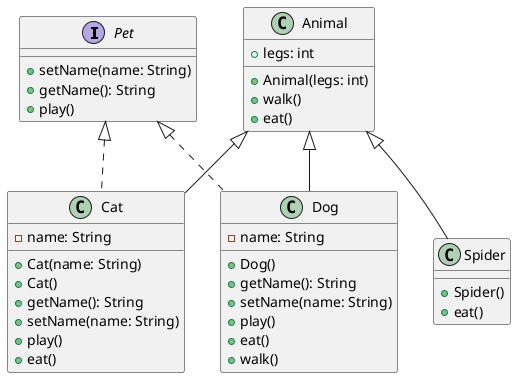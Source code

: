 @startuml
interface Pet {
    + setName(name: String)
    + getName(): String
    + play()
}

class Animal {
    + legs: int
    + Animal(legs: int)
    + walk()
    + eat()
}

class Dog {
    - name: String
    + Dog()
    + getName(): String
    + setName(name: String)
    + play()
    + eat()
    + walk()
}

class Cat {
    - name: String
    + Cat(name: String)
    + Cat()
    + getName(): String
    + setName(name: String)
    + play()
    + eat()
}

class Spider {
    + Spider()
    + eat()
}

Pet <|.. Dog
Pet <|.. Cat
Animal <|-- Dog
Animal <|-- Cat
Animal <|-- Spider
@enduml